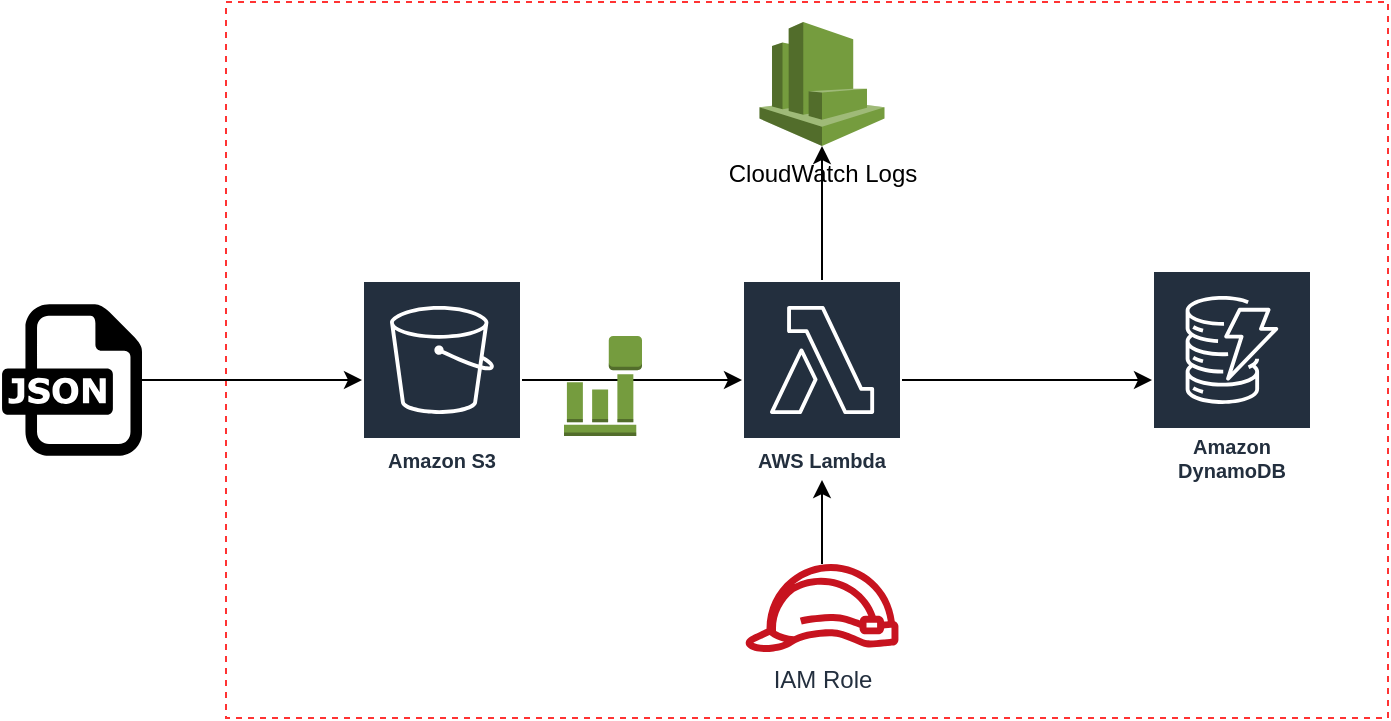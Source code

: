 <mxfile version="14.8.2" type="device"><diagram id="HVZy1vwS-_srZStgmUOq" name="Page-1"><mxGraphModel dx="946" dy="589" grid="0" gridSize="10" guides="1" tooltips="1" connect="1" arrows="1" fold="1" page="0" pageScale="1" pageWidth="827" pageHeight="1169" math="0" shadow="0"><root><mxCell id="0"/><mxCell id="1" parent="0"/><mxCell id="iNjrzTA7TrjiZCqpKHvU-8" value="" style="rounded=0;whiteSpace=wrap;html=1;dashed=1;strokeColor=#FF3333;" vertex="1" parent="1"><mxGeometry x="220" y="38" width="581" height="358" as="geometry"/></mxCell><mxCell id="iNjrzTA7TrjiZCqpKHvU-5" style="edgeStyle=orthogonalEdgeStyle;rounded=0;orthogonalLoop=1;jettySize=auto;html=1;" edge="1" parent="1" source="iNjrzTA7TrjiZCqpKHvU-1" target="iNjrzTA7TrjiZCqpKHvU-3"><mxGeometry relative="1" as="geometry"/></mxCell><mxCell id="iNjrzTA7TrjiZCqpKHvU-10" style="edgeStyle=orthogonalEdgeStyle;rounded=0;orthogonalLoop=1;jettySize=auto;html=1;entryX=0.5;entryY=1;entryDx=0;entryDy=0;entryPerimeter=0;" edge="1" parent="1" source="iNjrzTA7TrjiZCqpKHvU-1" target="iNjrzTA7TrjiZCqpKHvU-9"><mxGeometry relative="1" as="geometry"/></mxCell><mxCell id="iNjrzTA7TrjiZCqpKHvU-1" value="AWS Lambda" style="outlineConnect=0;fontColor=#232F3E;gradientColor=none;strokeColor=#ffffff;fillColor=#232F3E;dashed=0;verticalLabelPosition=middle;verticalAlign=bottom;align=center;html=1;whiteSpace=wrap;fontSize=10;fontStyle=1;spacing=3;shape=mxgraph.aws4.productIcon;prIcon=mxgraph.aws4.lambda;" vertex="1" parent="1"><mxGeometry x="478" y="177" width="80" height="100" as="geometry"/></mxCell><mxCell id="iNjrzTA7TrjiZCqpKHvU-4" style="edgeStyle=orthogonalEdgeStyle;rounded=0;orthogonalLoop=1;jettySize=auto;html=1;" edge="1" parent="1" source="iNjrzTA7TrjiZCqpKHvU-2" target="iNjrzTA7TrjiZCqpKHvU-1"><mxGeometry relative="1" as="geometry"/></mxCell><mxCell id="iNjrzTA7TrjiZCqpKHvU-2" value="Amazon S3" style="outlineConnect=0;fontColor=#232F3E;gradientColor=none;strokeColor=#ffffff;fillColor=#232F3E;dashed=0;verticalLabelPosition=middle;verticalAlign=bottom;align=center;html=1;whiteSpace=wrap;fontSize=10;fontStyle=1;spacing=3;shape=mxgraph.aws4.productIcon;prIcon=mxgraph.aws4.s3;" vertex="1" parent="1"><mxGeometry x="288" y="177" width="80" height="100" as="geometry"/></mxCell><mxCell id="iNjrzTA7TrjiZCqpKHvU-3" value="Amazon DynamoDB" style="outlineConnect=0;fontColor=#232F3E;gradientColor=none;strokeColor=#ffffff;fillColor=#232F3E;dashed=0;verticalLabelPosition=middle;verticalAlign=bottom;align=center;html=1;whiteSpace=wrap;fontSize=10;fontStyle=1;spacing=3;shape=mxgraph.aws4.productIcon;prIcon=mxgraph.aws4.dynamodb;" vertex="1" parent="1"><mxGeometry x="683" y="172" width="80" height="110" as="geometry"/></mxCell><mxCell id="iNjrzTA7TrjiZCqpKHvU-7" style="edgeStyle=orthogonalEdgeStyle;rounded=0;orthogonalLoop=1;jettySize=auto;html=1;" edge="1" parent="1" source="iNjrzTA7TrjiZCqpKHvU-6" target="iNjrzTA7TrjiZCqpKHvU-2"><mxGeometry relative="1" as="geometry"/></mxCell><mxCell id="iNjrzTA7TrjiZCqpKHvU-6" value="" style="dashed=0;outlineConnect=0;html=1;align=center;labelPosition=center;verticalLabelPosition=bottom;verticalAlign=top;shape=mxgraph.weblogos.json" vertex="1" parent="1"><mxGeometry x="108" y="189.1" width="70" height="75.8" as="geometry"/></mxCell><mxCell id="iNjrzTA7TrjiZCqpKHvU-9" value="CloudWatch Logs" style="outlineConnect=0;dashed=0;verticalLabelPosition=bottom;verticalAlign=top;align=center;html=1;shape=mxgraph.aws3.cloudwatch;fillColor=#759C3E;gradientColor=none;strokeColor=#FF3333;" vertex="1" parent="1"><mxGeometry x="486.75" y="48" width="62.5" height="62" as="geometry"/></mxCell><mxCell id="iNjrzTA7TrjiZCqpKHvU-12" style="edgeStyle=orthogonalEdgeStyle;rounded=0;orthogonalLoop=1;jettySize=auto;html=1;" edge="1" parent="1" source="iNjrzTA7TrjiZCqpKHvU-11" target="iNjrzTA7TrjiZCqpKHvU-1"><mxGeometry relative="1" as="geometry"/></mxCell><mxCell id="iNjrzTA7TrjiZCqpKHvU-11" value="IAM Role" style="outlineConnect=0;fontColor=#232F3E;gradientColor=none;fillColor=#C7131F;strokeColor=none;dashed=0;verticalLabelPosition=bottom;verticalAlign=top;align=center;html=1;fontSize=12;fontStyle=0;aspect=fixed;pointerEvents=1;shape=mxgraph.aws4.role;" vertex="1" parent="1"><mxGeometry x="479" y="319" width="78" height="44" as="geometry"/></mxCell><mxCell id="iNjrzTA7TrjiZCqpKHvU-13" value="" style="outlineConnect=0;dashed=0;verticalLabelPosition=bottom;verticalAlign=top;align=center;html=1;shape=mxgraph.aws3.event_event_based;fillColor=#759C3E;gradientColor=none;strokeColor=#FF3333;" vertex="1" parent="1"><mxGeometry x="389" y="205" width="39" height="50" as="geometry"/></mxCell></root></mxGraphModel></diagram></mxfile>